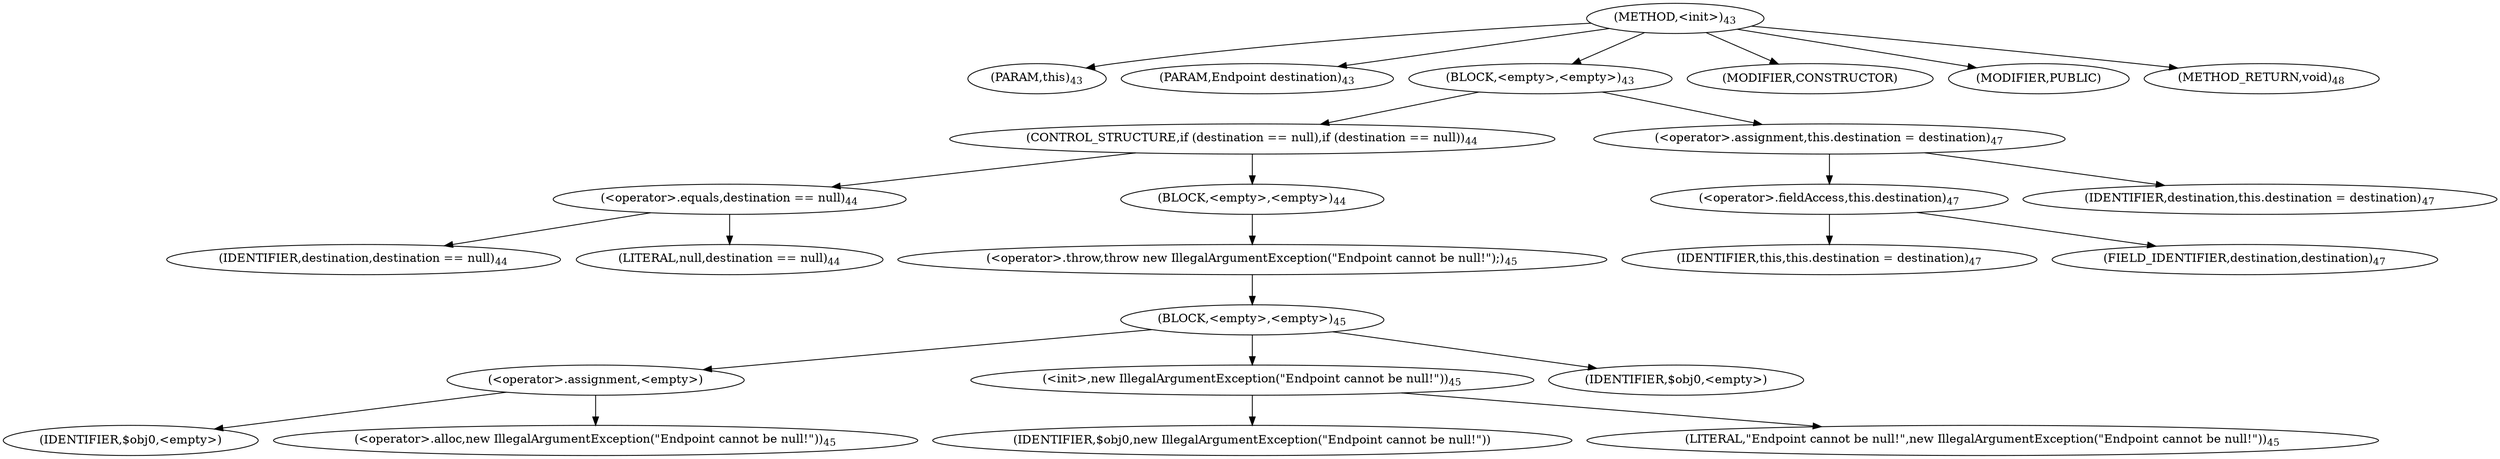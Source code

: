 digraph "&lt;init&gt;" {  
"38" [label = <(METHOD,&lt;init&gt;)<SUB>43</SUB>> ]
"4" [label = <(PARAM,this)<SUB>43</SUB>> ]
"39" [label = <(PARAM,Endpoint destination)<SUB>43</SUB>> ]
"40" [label = <(BLOCK,&lt;empty&gt;,&lt;empty&gt;)<SUB>43</SUB>> ]
"41" [label = <(CONTROL_STRUCTURE,if (destination == null),if (destination == null))<SUB>44</SUB>> ]
"42" [label = <(&lt;operator&gt;.equals,destination == null)<SUB>44</SUB>> ]
"43" [label = <(IDENTIFIER,destination,destination == null)<SUB>44</SUB>> ]
"44" [label = <(LITERAL,null,destination == null)<SUB>44</SUB>> ]
"45" [label = <(BLOCK,&lt;empty&gt;,&lt;empty&gt;)<SUB>44</SUB>> ]
"46" [label = <(&lt;operator&gt;.throw,throw new IllegalArgumentException(&quot;Endpoint cannot be null!&quot;);)<SUB>45</SUB>> ]
"47" [label = <(BLOCK,&lt;empty&gt;,&lt;empty&gt;)<SUB>45</SUB>> ]
"48" [label = <(&lt;operator&gt;.assignment,&lt;empty&gt;)> ]
"49" [label = <(IDENTIFIER,$obj0,&lt;empty&gt;)> ]
"50" [label = <(&lt;operator&gt;.alloc,new IllegalArgumentException(&quot;Endpoint cannot be null!&quot;))<SUB>45</SUB>> ]
"51" [label = <(&lt;init&gt;,new IllegalArgumentException(&quot;Endpoint cannot be null!&quot;))<SUB>45</SUB>> ]
"52" [label = <(IDENTIFIER,$obj0,new IllegalArgumentException(&quot;Endpoint cannot be null!&quot;))> ]
"53" [label = <(LITERAL,&quot;Endpoint cannot be null!&quot;,new IllegalArgumentException(&quot;Endpoint cannot be null!&quot;))<SUB>45</SUB>> ]
"54" [label = <(IDENTIFIER,$obj0,&lt;empty&gt;)> ]
"55" [label = <(&lt;operator&gt;.assignment,this.destination = destination)<SUB>47</SUB>> ]
"56" [label = <(&lt;operator&gt;.fieldAccess,this.destination)<SUB>47</SUB>> ]
"3" [label = <(IDENTIFIER,this,this.destination = destination)<SUB>47</SUB>> ]
"57" [label = <(FIELD_IDENTIFIER,destination,destination)<SUB>47</SUB>> ]
"58" [label = <(IDENTIFIER,destination,this.destination = destination)<SUB>47</SUB>> ]
"59" [label = <(MODIFIER,CONSTRUCTOR)> ]
"60" [label = <(MODIFIER,PUBLIC)> ]
"61" [label = <(METHOD_RETURN,void)<SUB>48</SUB>> ]
  "38" -> "4" 
  "38" -> "39" 
  "38" -> "40" 
  "38" -> "59" 
  "38" -> "60" 
  "38" -> "61" 
  "40" -> "41" 
  "40" -> "55" 
  "41" -> "42" 
  "41" -> "45" 
  "42" -> "43" 
  "42" -> "44" 
  "45" -> "46" 
  "46" -> "47" 
  "47" -> "48" 
  "47" -> "51" 
  "47" -> "54" 
  "48" -> "49" 
  "48" -> "50" 
  "51" -> "52" 
  "51" -> "53" 
  "55" -> "56" 
  "55" -> "58" 
  "56" -> "3" 
  "56" -> "57" 
}
